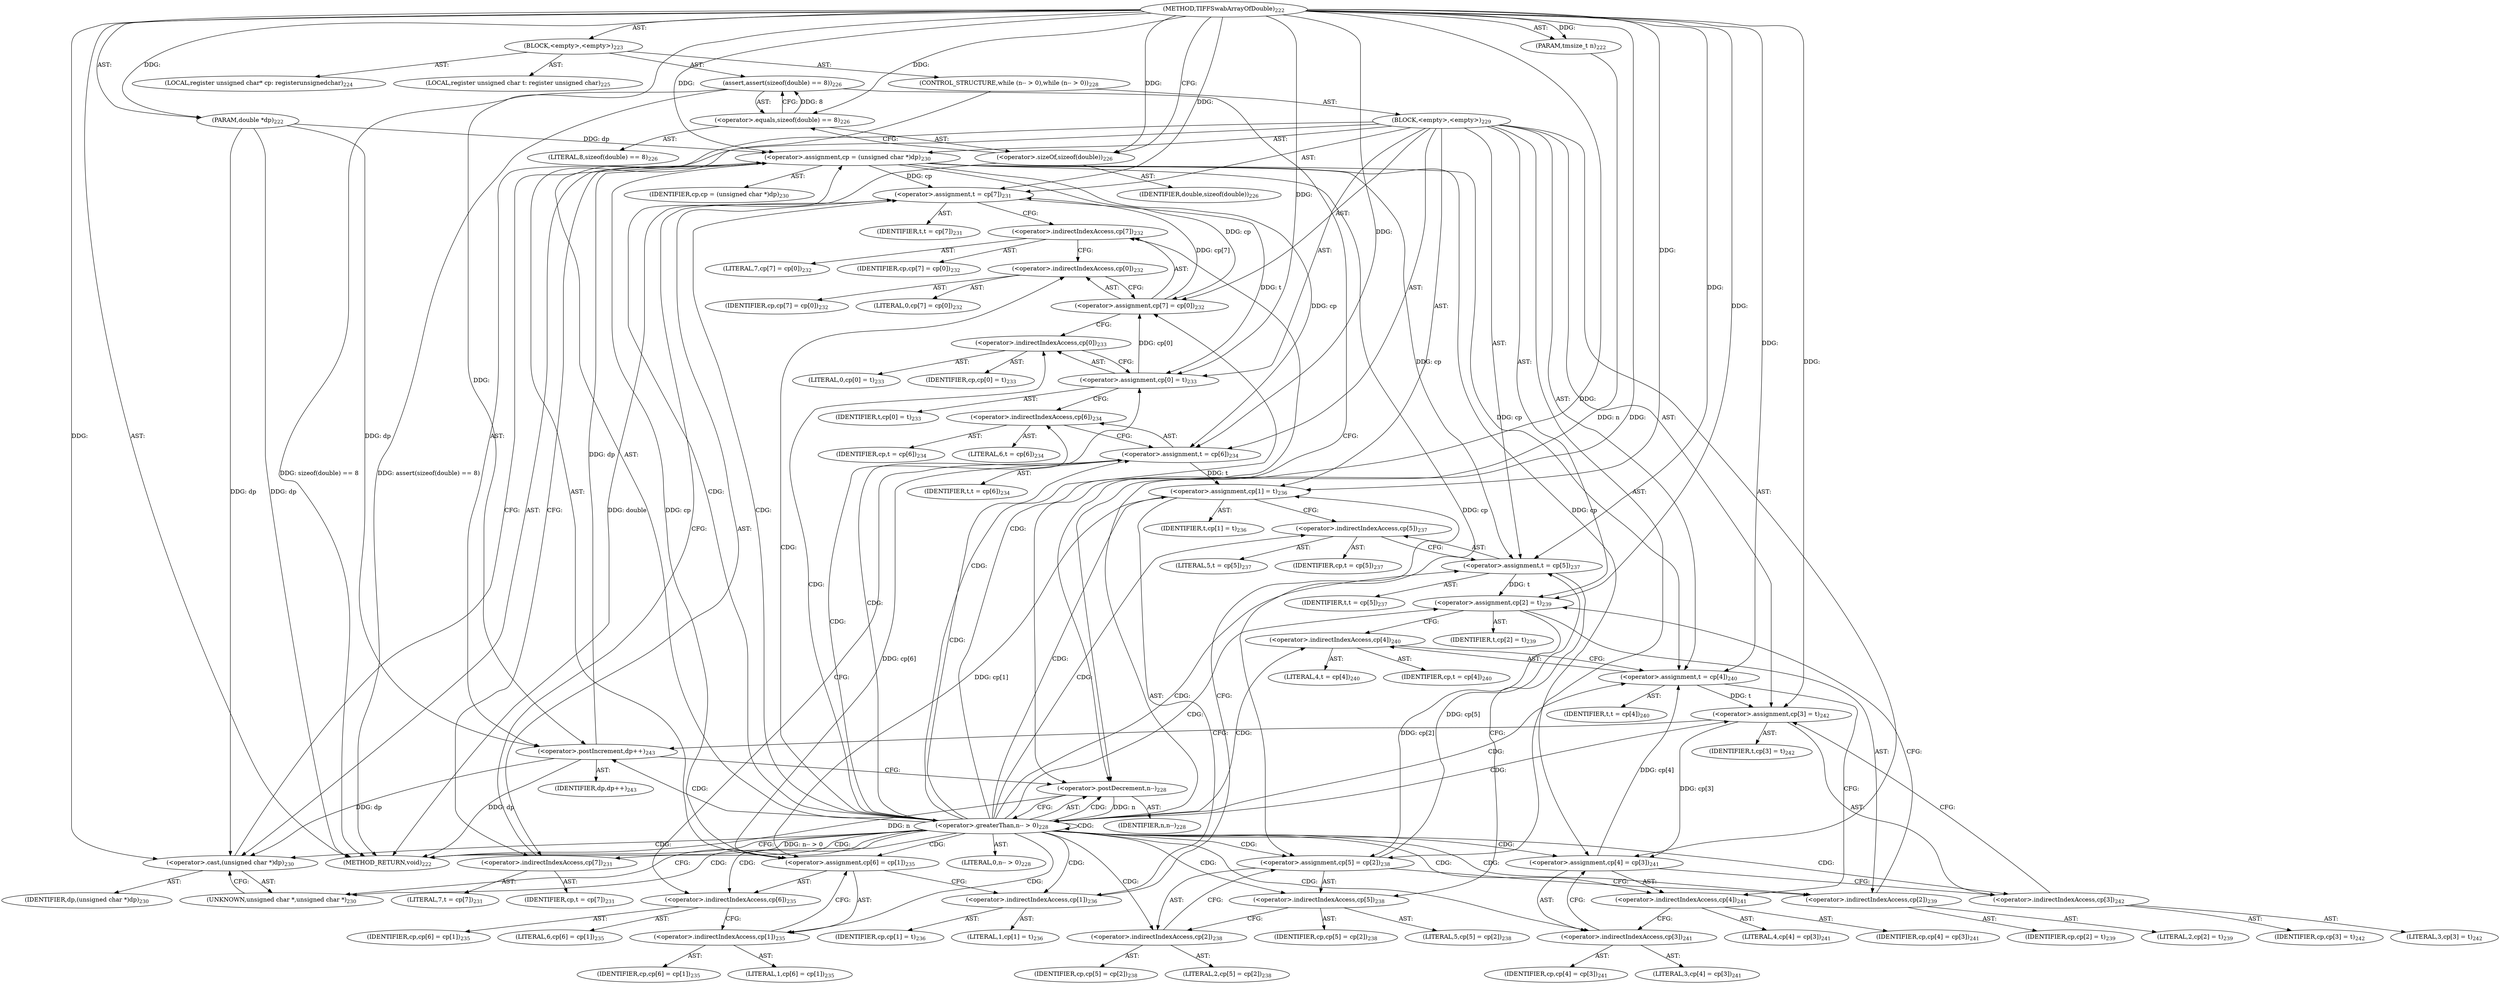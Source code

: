 digraph "TIFFSwabArrayOfDouble" {  
"34880" [label = <(METHOD,TIFFSwabArrayOfDouble)<SUB>222</SUB>> ]
"34881" [label = <(PARAM,double *dp)<SUB>222</SUB>> ]
"34882" [label = <(PARAM,tmsize_t n)<SUB>222</SUB>> ]
"34883" [label = <(BLOCK,&lt;empty&gt;,&lt;empty&gt;)<SUB>223</SUB>> ]
"34884" [label = <(LOCAL,register unsigned char* cp: registerunsignedchar)<SUB>224</SUB>> ]
"34885" [label = <(LOCAL,register unsigned char t: register unsigned char)<SUB>225</SUB>> ]
"34886" [label = <(assert,assert(sizeof(double) == 8))<SUB>226</SUB>> ]
"34887" [label = <(&lt;operator&gt;.equals,sizeof(double) == 8)<SUB>226</SUB>> ]
"34888" [label = <(&lt;operator&gt;.sizeOf,sizeof(double))<SUB>226</SUB>> ]
"34889" [label = <(IDENTIFIER,double,sizeof(double))<SUB>226</SUB>> ]
"34890" [label = <(LITERAL,8,sizeof(double) == 8)<SUB>226</SUB>> ]
"34891" [label = <(CONTROL_STRUCTURE,while (n-- &gt; 0),while (n-- &gt; 0))<SUB>228</SUB>> ]
"34892" [label = <(&lt;operator&gt;.greaterThan,n-- &gt; 0)<SUB>228</SUB>> ]
"34893" [label = <(&lt;operator&gt;.postDecrement,n--)<SUB>228</SUB>> ]
"34894" [label = <(IDENTIFIER,n,n--)<SUB>228</SUB>> ]
"34895" [label = <(LITERAL,0,n-- &gt; 0)<SUB>228</SUB>> ]
"34896" [label = <(BLOCK,&lt;empty&gt;,&lt;empty&gt;)<SUB>229</SUB>> ]
"34897" [label = <(&lt;operator&gt;.assignment,cp = (unsigned char *)dp)<SUB>230</SUB>> ]
"34898" [label = <(IDENTIFIER,cp,cp = (unsigned char *)dp)<SUB>230</SUB>> ]
"34899" [label = <(&lt;operator&gt;.cast,(unsigned char *)dp)<SUB>230</SUB>> ]
"34900" [label = <(UNKNOWN,unsigned char *,unsigned char *)<SUB>230</SUB>> ]
"34901" [label = <(IDENTIFIER,dp,(unsigned char *)dp)<SUB>230</SUB>> ]
"34902" [label = <(&lt;operator&gt;.assignment,t = cp[7])<SUB>231</SUB>> ]
"34903" [label = <(IDENTIFIER,t,t = cp[7])<SUB>231</SUB>> ]
"34904" [label = <(&lt;operator&gt;.indirectIndexAccess,cp[7])<SUB>231</SUB>> ]
"34905" [label = <(IDENTIFIER,cp,t = cp[7])<SUB>231</SUB>> ]
"34906" [label = <(LITERAL,7,t = cp[7])<SUB>231</SUB>> ]
"34907" [label = <(&lt;operator&gt;.assignment,cp[7] = cp[0])<SUB>232</SUB>> ]
"34908" [label = <(&lt;operator&gt;.indirectIndexAccess,cp[7])<SUB>232</SUB>> ]
"34909" [label = <(IDENTIFIER,cp,cp[7] = cp[0])<SUB>232</SUB>> ]
"34910" [label = <(LITERAL,7,cp[7] = cp[0])<SUB>232</SUB>> ]
"34911" [label = <(&lt;operator&gt;.indirectIndexAccess,cp[0])<SUB>232</SUB>> ]
"34912" [label = <(IDENTIFIER,cp,cp[7] = cp[0])<SUB>232</SUB>> ]
"34913" [label = <(LITERAL,0,cp[7] = cp[0])<SUB>232</SUB>> ]
"34914" [label = <(&lt;operator&gt;.assignment,cp[0] = t)<SUB>233</SUB>> ]
"34915" [label = <(&lt;operator&gt;.indirectIndexAccess,cp[0])<SUB>233</SUB>> ]
"34916" [label = <(IDENTIFIER,cp,cp[0] = t)<SUB>233</SUB>> ]
"34917" [label = <(LITERAL,0,cp[0] = t)<SUB>233</SUB>> ]
"34918" [label = <(IDENTIFIER,t,cp[0] = t)<SUB>233</SUB>> ]
"34919" [label = <(&lt;operator&gt;.assignment,t = cp[6])<SUB>234</SUB>> ]
"34920" [label = <(IDENTIFIER,t,t = cp[6])<SUB>234</SUB>> ]
"34921" [label = <(&lt;operator&gt;.indirectIndexAccess,cp[6])<SUB>234</SUB>> ]
"34922" [label = <(IDENTIFIER,cp,t = cp[6])<SUB>234</SUB>> ]
"34923" [label = <(LITERAL,6,t = cp[6])<SUB>234</SUB>> ]
"34924" [label = <(&lt;operator&gt;.assignment,cp[6] = cp[1])<SUB>235</SUB>> ]
"34925" [label = <(&lt;operator&gt;.indirectIndexAccess,cp[6])<SUB>235</SUB>> ]
"34926" [label = <(IDENTIFIER,cp,cp[6] = cp[1])<SUB>235</SUB>> ]
"34927" [label = <(LITERAL,6,cp[6] = cp[1])<SUB>235</SUB>> ]
"34928" [label = <(&lt;operator&gt;.indirectIndexAccess,cp[1])<SUB>235</SUB>> ]
"34929" [label = <(IDENTIFIER,cp,cp[6] = cp[1])<SUB>235</SUB>> ]
"34930" [label = <(LITERAL,1,cp[6] = cp[1])<SUB>235</SUB>> ]
"34931" [label = <(&lt;operator&gt;.assignment,cp[1] = t)<SUB>236</SUB>> ]
"34932" [label = <(&lt;operator&gt;.indirectIndexAccess,cp[1])<SUB>236</SUB>> ]
"34933" [label = <(IDENTIFIER,cp,cp[1] = t)<SUB>236</SUB>> ]
"34934" [label = <(LITERAL,1,cp[1] = t)<SUB>236</SUB>> ]
"34935" [label = <(IDENTIFIER,t,cp[1] = t)<SUB>236</SUB>> ]
"34936" [label = <(&lt;operator&gt;.assignment,t = cp[5])<SUB>237</SUB>> ]
"34937" [label = <(IDENTIFIER,t,t = cp[5])<SUB>237</SUB>> ]
"34938" [label = <(&lt;operator&gt;.indirectIndexAccess,cp[5])<SUB>237</SUB>> ]
"34939" [label = <(IDENTIFIER,cp,t = cp[5])<SUB>237</SUB>> ]
"34940" [label = <(LITERAL,5,t = cp[5])<SUB>237</SUB>> ]
"34941" [label = <(&lt;operator&gt;.assignment,cp[5] = cp[2])<SUB>238</SUB>> ]
"34942" [label = <(&lt;operator&gt;.indirectIndexAccess,cp[5])<SUB>238</SUB>> ]
"34943" [label = <(IDENTIFIER,cp,cp[5] = cp[2])<SUB>238</SUB>> ]
"34944" [label = <(LITERAL,5,cp[5] = cp[2])<SUB>238</SUB>> ]
"34945" [label = <(&lt;operator&gt;.indirectIndexAccess,cp[2])<SUB>238</SUB>> ]
"34946" [label = <(IDENTIFIER,cp,cp[5] = cp[2])<SUB>238</SUB>> ]
"34947" [label = <(LITERAL,2,cp[5] = cp[2])<SUB>238</SUB>> ]
"34948" [label = <(&lt;operator&gt;.assignment,cp[2] = t)<SUB>239</SUB>> ]
"34949" [label = <(&lt;operator&gt;.indirectIndexAccess,cp[2])<SUB>239</SUB>> ]
"34950" [label = <(IDENTIFIER,cp,cp[2] = t)<SUB>239</SUB>> ]
"34951" [label = <(LITERAL,2,cp[2] = t)<SUB>239</SUB>> ]
"34952" [label = <(IDENTIFIER,t,cp[2] = t)<SUB>239</SUB>> ]
"34953" [label = <(&lt;operator&gt;.assignment,t = cp[4])<SUB>240</SUB>> ]
"34954" [label = <(IDENTIFIER,t,t = cp[4])<SUB>240</SUB>> ]
"34955" [label = <(&lt;operator&gt;.indirectIndexAccess,cp[4])<SUB>240</SUB>> ]
"34956" [label = <(IDENTIFIER,cp,t = cp[4])<SUB>240</SUB>> ]
"34957" [label = <(LITERAL,4,t = cp[4])<SUB>240</SUB>> ]
"34958" [label = <(&lt;operator&gt;.assignment,cp[4] = cp[3])<SUB>241</SUB>> ]
"34959" [label = <(&lt;operator&gt;.indirectIndexAccess,cp[4])<SUB>241</SUB>> ]
"34960" [label = <(IDENTIFIER,cp,cp[4] = cp[3])<SUB>241</SUB>> ]
"34961" [label = <(LITERAL,4,cp[4] = cp[3])<SUB>241</SUB>> ]
"34962" [label = <(&lt;operator&gt;.indirectIndexAccess,cp[3])<SUB>241</SUB>> ]
"34963" [label = <(IDENTIFIER,cp,cp[4] = cp[3])<SUB>241</SUB>> ]
"34964" [label = <(LITERAL,3,cp[4] = cp[3])<SUB>241</SUB>> ]
"34965" [label = <(&lt;operator&gt;.assignment,cp[3] = t)<SUB>242</SUB>> ]
"34966" [label = <(&lt;operator&gt;.indirectIndexAccess,cp[3])<SUB>242</SUB>> ]
"34967" [label = <(IDENTIFIER,cp,cp[3] = t)<SUB>242</SUB>> ]
"34968" [label = <(LITERAL,3,cp[3] = t)<SUB>242</SUB>> ]
"34969" [label = <(IDENTIFIER,t,cp[3] = t)<SUB>242</SUB>> ]
"34970" [label = <(&lt;operator&gt;.postIncrement,dp++)<SUB>243</SUB>> ]
"34971" [label = <(IDENTIFIER,dp,dp++)<SUB>243</SUB>> ]
"34972" [label = <(METHOD_RETURN,void)<SUB>222</SUB>> ]
  "34880" -> "34881"  [ label = "AST: "] 
  "34880" -> "34882"  [ label = "AST: "] 
  "34880" -> "34883"  [ label = "AST: "] 
  "34880" -> "34972"  [ label = "AST: "] 
  "34883" -> "34884"  [ label = "AST: "] 
  "34883" -> "34885"  [ label = "AST: "] 
  "34883" -> "34886"  [ label = "AST: "] 
  "34883" -> "34891"  [ label = "AST: "] 
  "34886" -> "34887"  [ label = "AST: "] 
  "34887" -> "34888"  [ label = "AST: "] 
  "34887" -> "34890"  [ label = "AST: "] 
  "34888" -> "34889"  [ label = "AST: "] 
  "34891" -> "34892"  [ label = "AST: "] 
  "34891" -> "34896"  [ label = "AST: "] 
  "34892" -> "34893"  [ label = "AST: "] 
  "34892" -> "34895"  [ label = "AST: "] 
  "34893" -> "34894"  [ label = "AST: "] 
  "34896" -> "34897"  [ label = "AST: "] 
  "34896" -> "34902"  [ label = "AST: "] 
  "34896" -> "34907"  [ label = "AST: "] 
  "34896" -> "34914"  [ label = "AST: "] 
  "34896" -> "34919"  [ label = "AST: "] 
  "34896" -> "34924"  [ label = "AST: "] 
  "34896" -> "34931"  [ label = "AST: "] 
  "34896" -> "34936"  [ label = "AST: "] 
  "34896" -> "34941"  [ label = "AST: "] 
  "34896" -> "34948"  [ label = "AST: "] 
  "34896" -> "34953"  [ label = "AST: "] 
  "34896" -> "34958"  [ label = "AST: "] 
  "34896" -> "34965"  [ label = "AST: "] 
  "34896" -> "34970"  [ label = "AST: "] 
  "34897" -> "34898"  [ label = "AST: "] 
  "34897" -> "34899"  [ label = "AST: "] 
  "34899" -> "34900"  [ label = "AST: "] 
  "34899" -> "34901"  [ label = "AST: "] 
  "34902" -> "34903"  [ label = "AST: "] 
  "34902" -> "34904"  [ label = "AST: "] 
  "34904" -> "34905"  [ label = "AST: "] 
  "34904" -> "34906"  [ label = "AST: "] 
  "34907" -> "34908"  [ label = "AST: "] 
  "34907" -> "34911"  [ label = "AST: "] 
  "34908" -> "34909"  [ label = "AST: "] 
  "34908" -> "34910"  [ label = "AST: "] 
  "34911" -> "34912"  [ label = "AST: "] 
  "34911" -> "34913"  [ label = "AST: "] 
  "34914" -> "34915"  [ label = "AST: "] 
  "34914" -> "34918"  [ label = "AST: "] 
  "34915" -> "34916"  [ label = "AST: "] 
  "34915" -> "34917"  [ label = "AST: "] 
  "34919" -> "34920"  [ label = "AST: "] 
  "34919" -> "34921"  [ label = "AST: "] 
  "34921" -> "34922"  [ label = "AST: "] 
  "34921" -> "34923"  [ label = "AST: "] 
  "34924" -> "34925"  [ label = "AST: "] 
  "34924" -> "34928"  [ label = "AST: "] 
  "34925" -> "34926"  [ label = "AST: "] 
  "34925" -> "34927"  [ label = "AST: "] 
  "34928" -> "34929"  [ label = "AST: "] 
  "34928" -> "34930"  [ label = "AST: "] 
  "34931" -> "34932"  [ label = "AST: "] 
  "34931" -> "34935"  [ label = "AST: "] 
  "34932" -> "34933"  [ label = "AST: "] 
  "34932" -> "34934"  [ label = "AST: "] 
  "34936" -> "34937"  [ label = "AST: "] 
  "34936" -> "34938"  [ label = "AST: "] 
  "34938" -> "34939"  [ label = "AST: "] 
  "34938" -> "34940"  [ label = "AST: "] 
  "34941" -> "34942"  [ label = "AST: "] 
  "34941" -> "34945"  [ label = "AST: "] 
  "34942" -> "34943"  [ label = "AST: "] 
  "34942" -> "34944"  [ label = "AST: "] 
  "34945" -> "34946"  [ label = "AST: "] 
  "34945" -> "34947"  [ label = "AST: "] 
  "34948" -> "34949"  [ label = "AST: "] 
  "34948" -> "34952"  [ label = "AST: "] 
  "34949" -> "34950"  [ label = "AST: "] 
  "34949" -> "34951"  [ label = "AST: "] 
  "34953" -> "34954"  [ label = "AST: "] 
  "34953" -> "34955"  [ label = "AST: "] 
  "34955" -> "34956"  [ label = "AST: "] 
  "34955" -> "34957"  [ label = "AST: "] 
  "34958" -> "34959"  [ label = "AST: "] 
  "34958" -> "34962"  [ label = "AST: "] 
  "34959" -> "34960"  [ label = "AST: "] 
  "34959" -> "34961"  [ label = "AST: "] 
  "34962" -> "34963"  [ label = "AST: "] 
  "34962" -> "34964"  [ label = "AST: "] 
  "34965" -> "34966"  [ label = "AST: "] 
  "34965" -> "34969"  [ label = "AST: "] 
  "34966" -> "34967"  [ label = "AST: "] 
  "34966" -> "34968"  [ label = "AST: "] 
  "34970" -> "34971"  [ label = "AST: "] 
  "34886" -> "34893"  [ label = "CFG: "] 
  "34887" -> "34886"  [ label = "CFG: "] 
  "34892" -> "34972"  [ label = "CFG: "] 
  "34892" -> "34900"  [ label = "CFG: "] 
  "34888" -> "34887"  [ label = "CFG: "] 
  "34893" -> "34892"  [ label = "CFG: "] 
  "34897" -> "34904"  [ label = "CFG: "] 
  "34902" -> "34908"  [ label = "CFG: "] 
  "34907" -> "34915"  [ label = "CFG: "] 
  "34914" -> "34921"  [ label = "CFG: "] 
  "34919" -> "34925"  [ label = "CFG: "] 
  "34924" -> "34932"  [ label = "CFG: "] 
  "34931" -> "34938"  [ label = "CFG: "] 
  "34936" -> "34942"  [ label = "CFG: "] 
  "34941" -> "34949"  [ label = "CFG: "] 
  "34948" -> "34955"  [ label = "CFG: "] 
  "34953" -> "34959"  [ label = "CFG: "] 
  "34958" -> "34966"  [ label = "CFG: "] 
  "34965" -> "34970"  [ label = "CFG: "] 
  "34970" -> "34893"  [ label = "CFG: "] 
  "34899" -> "34897"  [ label = "CFG: "] 
  "34904" -> "34902"  [ label = "CFG: "] 
  "34908" -> "34911"  [ label = "CFG: "] 
  "34911" -> "34907"  [ label = "CFG: "] 
  "34915" -> "34914"  [ label = "CFG: "] 
  "34921" -> "34919"  [ label = "CFG: "] 
  "34925" -> "34928"  [ label = "CFG: "] 
  "34928" -> "34924"  [ label = "CFG: "] 
  "34932" -> "34931"  [ label = "CFG: "] 
  "34938" -> "34936"  [ label = "CFG: "] 
  "34942" -> "34945"  [ label = "CFG: "] 
  "34945" -> "34941"  [ label = "CFG: "] 
  "34949" -> "34948"  [ label = "CFG: "] 
  "34955" -> "34953"  [ label = "CFG: "] 
  "34959" -> "34962"  [ label = "CFG: "] 
  "34962" -> "34958"  [ label = "CFG: "] 
  "34966" -> "34965"  [ label = "CFG: "] 
  "34900" -> "34899"  [ label = "CFG: "] 
  "34880" -> "34888"  [ label = "CFG: "] 
  "34881" -> "34972"  [ label = "DDG: dp"] 
  "34886" -> "34972"  [ label = "DDG: sizeof(double) == 8"] 
  "34886" -> "34972"  [ label = "DDG: assert(sizeof(double) == 8)"] 
  "34893" -> "34972"  [ label = "DDG: n"] 
  "34892" -> "34972"  [ label = "DDG: n-- &gt; 0"] 
  "34970" -> "34972"  [ label = "DDG: dp"] 
  "34888" -> "34972"  [ label = "DDG: double"] 
  "34880" -> "34881"  [ label = "DDG: "] 
  "34880" -> "34882"  [ label = "DDG: "] 
  "34887" -> "34886"  [ label = "DDG: 8"] 
  "34880" -> "34887"  [ label = "DDG: "] 
  "34893" -> "34892"  [ label = "DDG: n"] 
  "34880" -> "34892"  [ label = "DDG: "] 
  "34970" -> "34897"  [ label = "DDG: dp"] 
  "34881" -> "34897"  [ label = "DDG: dp"] 
  "34880" -> "34897"  [ label = "DDG: "] 
  "34897" -> "34902"  [ label = "DDG: cp"] 
  "34907" -> "34902"  [ label = "DDG: cp[7]"] 
  "34897" -> "34907"  [ label = "DDG: cp"] 
  "34914" -> "34907"  [ label = "DDG: cp[0]"] 
  "34902" -> "34914"  [ label = "DDG: t"] 
  "34880" -> "34914"  [ label = "DDG: "] 
  "34897" -> "34919"  [ label = "DDG: cp"] 
  "34924" -> "34919"  [ label = "DDG: cp[6]"] 
  "34897" -> "34924"  [ label = "DDG: cp"] 
  "34931" -> "34924"  [ label = "DDG: cp[1]"] 
  "34919" -> "34931"  [ label = "DDG: t"] 
  "34880" -> "34931"  [ label = "DDG: "] 
  "34897" -> "34936"  [ label = "DDG: cp"] 
  "34941" -> "34936"  [ label = "DDG: cp[5]"] 
  "34897" -> "34941"  [ label = "DDG: cp"] 
  "34948" -> "34941"  [ label = "DDG: cp[2]"] 
  "34936" -> "34948"  [ label = "DDG: t"] 
  "34880" -> "34948"  [ label = "DDG: "] 
  "34897" -> "34953"  [ label = "DDG: cp"] 
  "34958" -> "34953"  [ label = "DDG: cp[4]"] 
  "34897" -> "34958"  [ label = "DDG: cp"] 
  "34965" -> "34958"  [ label = "DDG: cp[3]"] 
  "34953" -> "34965"  [ label = "DDG: t"] 
  "34880" -> "34965"  [ label = "DDG: "] 
  "34880" -> "34888"  [ label = "DDG: "] 
  "34882" -> "34893"  [ label = "DDG: n"] 
  "34880" -> "34893"  [ label = "DDG: "] 
  "34880" -> "34902"  [ label = "DDG: "] 
  "34880" -> "34919"  [ label = "DDG: "] 
  "34880" -> "34936"  [ label = "DDG: "] 
  "34880" -> "34953"  [ label = "DDG: "] 
  "34880" -> "34970"  [ label = "DDG: "] 
  "34881" -> "34970"  [ label = "DDG: dp"] 
  "34970" -> "34899"  [ label = "DDG: dp"] 
  "34881" -> "34899"  [ label = "DDG: dp"] 
  "34880" -> "34899"  [ label = "DDG: "] 
  "34892" -> "34892"  [ label = "CDG: "] 
  "34892" -> "34914"  [ label = "CDG: "] 
  "34892" -> "34919"  [ label = "CDG: "] 
  "34892" -> "34966"  [ label = "CDG: "] 
  "34892" -> "34899"  [ label = "CDG: "] 
  "34892" -> "34904"  [ label = "CDG: "] 
  "34892" -> "34931"  [ label = "CDG: "] 
  "34892" -> "34958"  [ label = "CDG: "] 
  "34892" -> "34959"  [ label = "CDG: "] 
  "34892" -> "34941"  [ label = "CDG: "] 
  "34892" -> "34924"  [ label = "CDG: "] 
  "34892" -> "34893"  [ label = "CDG: "] 
  "34892" -> "34948"  [ label = "CDG: "] 
  "34892" -> "34970"  [ label = "CDG: "] 
  "34892" -> "34938"  [ label = "CDG: "] 
  "34892" -> "34921"  [ label = "CDG: "] 
  "34892" -> "34911"  [ label = "CDG: "] 
  "34892" -> "34902"  [ label = "CDG: "] 
  "34892" -> "34949"  [ label = "CDG: "] 
  "34892" -> "34915"  [ label = "CDG: "] 
  "34892" -> "34925"  [ label = "CDG: "] 
  "34892" -> "34942"  [ label = "CDG: "] 
  "34892" -> "34932"  [ label = "CDG: "] 
  "34892" -> "34965"  [ label = "CDG: "] 
  "34892" -> "34928"  [ label = "CDG: "] 
  "34892" -> "34945"  [ label = "CDG: "] 
  "34892" -> "34900"  [ label = "CDG: "] 
  "34892" -> "34908"  [ label = "CDG: "] 
  "34892" -> "34955"  [ label = "CDG: "] 
  "34892" -> "34953"  [ label = "CDG: "] 
  "34892" -> "34897"  [ label = "CDG: "] 
  "34892" -> "34962"  [ label = "CDG: "] 
  "34892" -> "34936"  [ label = "CDG: "] 
  "34892" -> "34907"  [ label = "CDG: "] 
}

